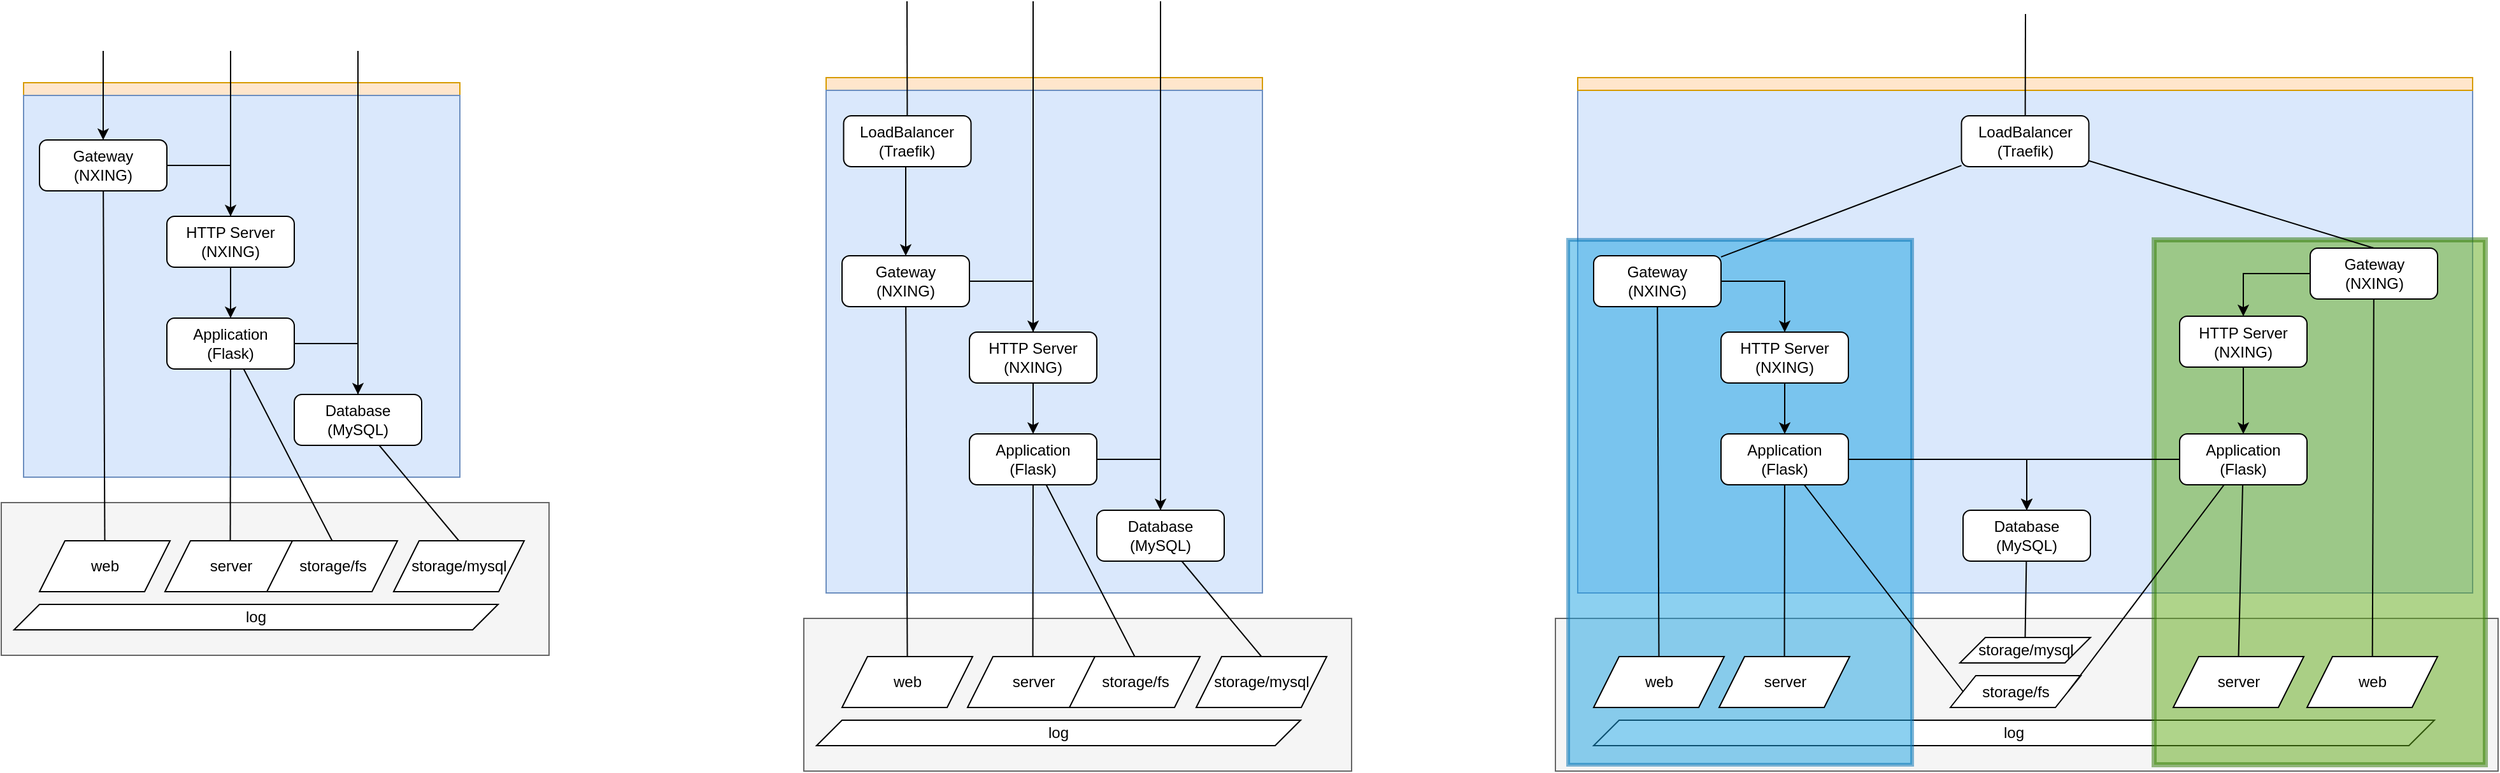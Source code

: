 <mxfile version="13.6.6" type="device"><diagram id="gLfV9lPOMajxuoHHyN8n" name="environments"><mxGraphModel dx="2253" dy="1290" grid="1" gridSize="10" guides="1" tooltips="1" connect="1" arrows="1" fold="1" page="1" pageScale="1" pageWidth="827" pageHeight="1169" math="0" shadow="0"><root><mxCell id="jASWVrQGsSCZMnNn3mIj-0"/><mxCell id="jASWVrQGsSCZMnNn3mIj-1" parent="jASWVrQGsSCZMnNn3mIj-0"/><mxCell id="iIaaPSiet09uQSLY1xnX-24" value="" style="rounded=0;whiteSpace=wrap;html=1;fillColor=#f5f5f5;strokeColor=#666666;fontColor=#333333;" vertex="1" parent="jASWVrQGsSCZMnNn3mIj-1"><mxGeometry x="1300" y="645" width="740" height="120" as="geometry"/></mxCell><mxCell id="iIaaPSiet09uQSLY1xnX-43" value="log" style="shape=parallelogram;perimeter=parallelogramPerimeter;whiteSpace=wrap;html=1;fixedSize=1;" vertex="1" parent="jASWVrQGsSCZMnNn3mIj-1"><mxGeometry x="1330" y="725" width="660" height="20" as="geometry"/></mxCell><mxCell id="iIaaPSiet09uQSLY1xnX-26" value="" style="rounded=0;whiteSpace=wrap;html=1;fillColor=#dae8fc;strokeColor=#6c8ebf;" vertex="1" parent="jASWVrQGsSCZMnNn3mIj-1"><mxGeometry x="1317.5" y="230" width="702.5" height="395" as="geometry"/></mxCell><mxCell id="iIaaPSiet09uQSLY1xnX-60" value="" style="rounded=0;whiteSpace=wrap;html=1;strokeColor=#006EAF;fontColor=#ffffff;strokeWidth=3;fillColor=#1ba1e2;opacity=50;" vertex="1" parent="jASWVrQGsSCZMnNn3mIj-1"><mxGeometry x="1310" y="347.5" width="270" height="412.5" as="geometry"/></mxCell><mxCell id="iIaaPSiet09uQSLY1xnX-61" value="" style="rounded=0;whiteSpace=wrap;html=1;strokeColor=#2D7600;fontColor=#ffffff;strokeWidth=4;fillColor=#60a917;opacity=50;" vertex="1" parent="jASWVrQGsSCZMnNn3mIj-1"><mxGeometry x="1770" y="347.5" width="260" height="412.5" as="geometry"/></mxCell><mxCell id="W70JOH6oxcpavoGEH852-32" value="" style="rounded=0;whiteSpace=wrap;html=1;fillColor=#f5f5f5;strokeColor=#666666;fontColor=#333333;" vertex="1" parent="jASWVrQGsSCZMnNn3mIj-1"><mxGeometry x="80" y="554" width="430" height="120" as="geometry"/></mxCell><mxCell id="W70JOH6oxcpavoGEH852-29" value="" style="rounded=0;whiteSpace=wrap;html=1;fillColor=#ffe6cc;strokeColor=#d79b00;" vertex="1" parent="jASWVrQGsSCZMnNn3mIj-1"><mxGeometry x="97.5" y="224" width="342.5" height="10" as="geometry"/></mxCell><mxCell id="W70JOH6oxcpavoGEH852-28" value="" style="rounded=0;whiteSpace=wrap;html=1;fillColor=#dae8fc;strokeColor=#6c8ebf;" vertex="1" parent="jASWVrQGsSCZMnNn3mIj-1"><mxGeometry x="97.5" y="234" width="342.5" height="300" as="geometry"/></mxCell><mxCell id="W70JOH6oxcpavoGEH852-23" style="edgeStyle=orthogonalEdgeStyle;rounded=0;orthogonalLoop=1;jettySize=auto;html=1;entryX=0.25;entryY=1;entryDx=0;entryDy=0;startArrow=classic;startFill=1;endArrow=none;endFill=0;" edge="1" parent="jASWVrQGsSCZMnNn3mIj-1" source="W70JOH6oxcpavoGEH852-15"><mxGeometry relative="1" as="geometry"><mxPoint x="160" y="199" as="targetPoint"/></mxGeometry></mxCell><mxCell id="W70JOH6oxcpavoGEH852-24" style="edgeStyle=orthogonalEdgeStyle;rounded=0;orthogonalLoop=1;jettySize=auto;html=1;entryX=0.5;entryY=0;entryDx=0;entryDy=0;exitX=1;exitY=0.5;exitDx=0;exitDy=0;endArrow=classic;endFill=1;" edge="1" parent="jASWVrQGsSCZMnNn3mIj-1" source="W70JOH6oxcpavoGEH852-15" target="W70JOH6oxcpavoGEH852-16"><mxGeometry relative="1" as="geometry"/></mxCell><mxCell id="W70JOH6oxcpavoGEH852-40" style="edgeStyle=none;rounded=0;orthogonalLoop=1;jettySize=auto;html=1;entryX=0.5;entryY=0;entryDx=0;entryDy=0;startArrow=none;startFill=0;endArrow=none;endFill=0;" edge="1" parent="jASWVrQGsSCZMnNn3mIj-1" source="W70JOH6oxcpavoGEH852-15" target="W70JOH6oxcpavoGEH852-25"><mxGeometry relative="1" as="geometry"/></mxCell><mxCell id="W70JOH6oxcpavoGEH852-15" value="Gateway&lt;br&gt;(NXING)" style="rounded=1;whiteSpace=wrap;html=1;" vertex="1" parent="jASWVrQGsSCZMnNn3mIj-1"><mxGeometry x="110" y="269" width="100" height="40" as="geometry"/></mxCell><mxCell id="W70JOH6oxcpavoGEH852-21" style="edgeStyle=orthogonalEdgeStyle;rounded=0;orthogonalLoop=1;jettySize=auto;html=1;endArrow=none;endFill=0;" edge="1" parent="jASWVrQGsSCZMnNn3mIj-1" source="W70JOH6oxcpavoGEH852-16"><mxGeometry relative="1" as="geometry"><mxPoint x="260" y="199" as="targetPoint"/></mxGeometry></mxCell><mxCell id="W70JOH6oxcpavoGEH852-16" value="HTTP Server&lt;br&gt;(NXING)" style="rounded=1;whiteSpace=wrap;html=1;" vertex="1" parent="jASWVrQGsSCZMnNn3mIj-1"><mxGeometry x="210" y="329" width="100" height="40" as="geometry"/></mxCell><mxCell id="W70JOH6oxcpavoGEH852-19" style="edgeStyle=orthogonalEdgeStyle;rounded=0;orthogonalLoop=1;jettySize=auto;html=1;exitX=1;exitY=0.5;exitDx=0;exitDy=0;" edge="1" parent="jASWVrQGsSCZMnNn3mIj-1" source="W70JOH6oxcpavoGEH852-17" target="W70JOH6oxcpavoGEH852-18"><mxGeometry relative="1" as="geometry"/></mxCell><mxCell id="W70JOH6oxcpavoGEH852-22" style="edgeStyle=orthogonalEdgeStyle;rounded=0;orthogonalLoop=1;jettySize=auto;html=1;startArrow=classic;startFill=1;endArrow=none;endFill=0;" edge="1" parent="jASWVrQGsSCZMnNn3mIj-1" source="W70JOH6oxcpavoGEH852-17" target="W70JOH6oxcpavoGEH852-16"><mxGeometry relative="1" as="geometry"/></mxCell><mxCell id="W70JOH6oxcpavoGEH852-41" style="edgeStyle=none;rounded=0;orthogonalLoop=1;jettySize=auto;html=1;startArrow=none;startFill=0;endArrow=none;endFill=0;" edge="1" parent="jASWVrQGsSCZMnNn3mIj-1" source="W70JOH6oxcpavoGEH852-17" target="W70JOH6oxcpavoGEH852-26"><mxGeometry relative="1" as="geometry"/></mxCell><mxCell id="W70JOH6oxcpavoGEH852-42" style="edgeStyle=none;rounded=0;orthogonalLoop=1;jettySize=auto;html=1;entryX=0.5;entryY=0;entryDx=0;entryDy=0;startArrow=none;startFill=0;endArrow=none;endFill=0;" edge="1" parent="jASWVrQGsSCZMnNn3mIj-1" source="W70JOH6oxcpavoGEH852-17" target="W70JOH6oxcpavoGEH852-31"><mxGeometry relative="1" as="geometry"/></mxCell><mxCell id="W70JOH6oxcpavoGEH852-17" value="Application&lt;br&gt;(Flask)" style="rounded=1;whiteSpace=wrap;html=1;" vertex="1" parent="jASWVrQGsSCZMnNn3mIj-1"><mxGeometry x="210" y="409" width="100" height="40" as="geometry"/></mxCell><mxCell id="W70JOH6oxcpavoGEH852-20" style="edgeStyle=orthogonalEdgeStyle;rounded=0;orthogonalLoop=1;jettySize=auto;html=1;entryX=0.75;entryY=1;entryDx=0;entryDy=0;endArrow=none;endFill=0;" edge="1" parent="jASWVrQGsSCZMnNn3mIj-1" source="W70JOH6oxcpavoGEH852-18"><mxGeometry relative="1" as="geometry"><mxPoint x="360" y="199" as="targetPoint"/></mxGeometry></mxCell><mxCell id="W70JOH6oxcpavoGEH852-43" style="edgeStyle=none;rounded=0;orthogonalLoop=1;jettySize=auto;html=1;entryX=0.5;entryY=0;entryDx=0;entryDy=0;startArrow=none;startFill=0;endArrow=none;endFill=0;" edge="1" parent="jASWVrQGsSCZMnNn3mIj-1" source="W70JOH6oxcpavoGEH852-18" target="W70JOH6oxcpavoGEH852-39"><mxGeometry relative="1" as="geometry"/></mxCell><mxCell id="W70JOH6oxcpavoGEH852-18" value="Database&lt;br&gt;(MySQL)" style="rounded=1;whiteSpace=wrap;html=1;" vertex="1" parent="jASWVrQGsSCZMnNn3mIj-1"><mxGeometry x="310" y="469" width="100" height="40" as="geometry"/></mxCell><mxCell id="W70JOH6oxcpavoGEH852-25" value="web" style="shape=parallelogram;perimeter=parallelogramPerimeter;whiteSpace=wrap;html=1;fixedSize=1;" vertex="1" parent="jASWVrQGsSCZMnNn3mIj-1"><mxGeometry x="110" y="584" width="102.5" height="40" as="geometry"/></mxCell><mxCell id="W70JOH6oxcpavoGEH852-26" value="server" style="shape=parallelogram;perimeter=parallelogramPerimeter;whiteSpace=wrap;html=1;fixedSize=1;" vertex="1" parent="jASWVrQGsSCZMnNn3mIj-1"><mxGeometry x="208.5" y="584" width="102.5" height="40" as="geometry"/></mxCell><mxCell id="W70JOH6oxcpavoGEH852-30" value="log" style="shape=parallelogram;perimeter=parallelogramPerimeter;whiteSpace=wrap;html=1;fixedSize=1;" vertex="1" parent="jASWVrQGsSCZMnNn3mIj-1"><mxGeometry x="90" y="634" width="380" height="20" as="geometry"/></mxCell><mxCell id="W70JOH6oxcpavoGEH852-31" value="storage/fs" style="shape=parallelogram;perimeter=parallelogramPerimeter;whiteSpace=wrap;html=1;fixedSize=1;" vertex="1" parent="jASWVrQGsSCZMnNn3mIj-1"><mxGeometry x="288.5" y="584" width="102.5" height="40" as="geometry"/></mxCell><mxCell id="W70JOH6oxcpavoGEH852-39" value="storage/mysql" style="shape=parallelogram;perimeter=parallelogramPerimeter;whiteSpace=wrap;html=1;fixedSize=1;" vertex="1" parent="jASWVrQGsSCZMnNn3mIj-1"><mxGeometry x="388" y="584" width="102.5" height="40" as="geometry"/></mxCell><mxCell id="iIaaPSiet09uQSLY1xnX-0" value="" style="rounded=0;whiteSpace=wrap;html=1;fillColor=#f5f5f5;strokeColor=#666666;fontColor=#333333;" vertex="1" parent="jASWVrQGsSCZMnNn3mIj-1"><mxGeometry x="710" y="645" width="430" height="120" as="geometry"/></mxCell><mxCell id="iIaaPSiet09uQSLY1xnX-1" value="" style="rounded=0;whiteSpace=wrap;html=1;fillColor=#ffe6cc;strokeColor=#d79b00;" vertex="1" parent="jASWVrQGsSCZMnNn3mIj-1"><mxGeometry x="727.5" y="220" width="342.5" height="10" as="geometry"/></mxCell><mxCell id="iIaaPSiet09uQSLY1xnX-2" value="" style="rounded=0;whiteSpace=wrap;html=1;fillColor=#dae8fc;strokeColor=#6c8ebf;" vertex="1" parent="jASWVrQGsSCZMnNn3mIj-1"><mxGeometry x="727.5" y="230" width="342.5" height="395" as="geometry"/></mxCell><mxCell id="iIaaPSiet09uQSLY1xnX-3" style="edgeStyle=orthogonalEdgeStyle;rounded=0;orthogonalLoop=1;jettySize=auto;html=1;entryX=0.25;entryY=1;entryDx=0;entryDy=0;startArrow=classic;startFill=1;endArrow=none;endFill=0;" edge="1" parent="jASWVrQGsSCZMnNn3mIj-1" source="iIaaPSiet09uQSLY1xnX-6"><mxGeometry relative="1" as="geometry"><mxPoint x="790" y="290" as="targetPoint"/></mxGeometry></mxCell><mxCell id="iIaaPSiet09uQSLY1xnX-4" style="edgeStyle=orthogonalEdgeStyle;rounded=0;orthogonalLoop=1;jettySize=auto;html=1;entryX=0.5;entryY=0;entryDx=0;entryDy=0;exitX=1;exitY=0.5;exitDx=0;exitDy=0;endArrow=classic;endFill=1;" edge="1" parent="jASWVrQGsSCZMnNn3mIj-1" source="iIaaPSiet09uQSLY1xnX-6" target="iIaaPSiet09uQSLY1xnX-8"><mxGeometry relative="1" as="geometry"/></mxCell><mxCell id="iIaaPSiet09uQSLY1xnX-5" style="edgeStyle=none;rounded=0;orthogonalLoop=1;jettySize=auto;html=1;entryX=0.5;entryY=0;entryDx=0;entryDy=0;startArrow=none;startFill=0;endArrow=none;endFill=0;" edge="1" parent="jASWVrQGsSCZMnNn3mIj-1" source="iIaaPSiet09uQSLY1xnX-6" target="iIaaPSiet09uQSLY1xnX-17"><mxGeometry relative="1" as="geometry"/></mxCell><mxCell id="iIaaPSiet09uQSLY1xnX-6" value="Gateway&lt;br&gt;(NXING)" style="rounded=1;whiteSpace=wrap;html=1;" vertex="1" parent="jASWVrQGsSCZMnNn3mIj-1"><mxGeometry x="740" y="360" width="100" height="40" as="geometry"/></mxCell><mxCell id="iIaaPSiet09uQSLY1xnX-7" style="edgeStyle=orthogonalEdgeStyle;rounded=0;orthogonalLoop=1;jettySize=auto;html=1;endArrow=none;endFill=0;" edge="1" parent="jASWVrQGsSCZMnNn3mIj-1" source="iIaaPSiet09uQSLY1xnX-8"><mxGeometry relative="1" as="geometry"><mxPoint x="890" y="160" as="targetPoint"/></mxGeometry></mxCell><mxCell id="iIaaPSiet09uQSLY1xnX-8" value="HTTP Server&lt;br&gt;(NXING)" style="rounded=1;whiteSpace=wrap;html=1;" vertex="1" parent="jASWVrQGsSCZMnNn3mIj-1"><mxGeometry x="840" y="420" width="100" height="40" as="geometry"/></mxCell><mxCell id="iIaaPSiet09uQSLY1xnX-9" style="edgeStyle=orthogonalEdgeStyle;rounded=0;orthogonalLoop=1;jettySize=auto;html=1;exitX=1;exitY=0.5;exitDx=0;exitDy=0;" edge="1" parent="jASWVrQGsSCZMnNn3mIj-1" source="iIaaPSiet09uQSLY1xnX-13" target="iIaaPSiet09uQSLY1xnX-16"><mxGeometry relative="1" as="geometry"/></mxCell><mxCell id="iIaaPSiet09uQSLY1xnX-10" style="edgeStyle=orthogonalEdgeStyle;rounded=0;orthogonalLoop=1;jettySize=auto;html=1;startArrow=classic;startFill=1;endArrow=none;endFill=0;" edge="1" parent="jASWVrQGsSCZMnNn3mIj-1" source="iIaaPSiet09uQSLY1xnX-13" target="iIaaPSiet09uQSLY1xnX-8"><mxGeometry relative="1" as="geometry"/></mxCell><mxCell id="iIaaPSiet09uQSLY1xnX-11" style="edgeStyle=none;rounded=0;orthogonalLoop=1;jettySize=auto;html=1;startArrow=none;startFill=0;endArrow=none;endFill=0;" edge="1" parent="jASWVrQGsSCZMnNn3mIj-1" source="iIaaPSiet09uQSLY1xnX-13" target="iIaaPSiet09uQSLY1xnX-18"><mxGeometry relative="1" as="geometry"/></mxCell><mxCell id="iIaaPSiet09uQSLY1xnX-12" style="edgeStyle=none;rounded=0;orthogonalLoop=1;jettySize=auto;html=1;entryX=0.5;entryY=0;entryDx=0;entryDy=0;startArrow=none;startFill=0;endArrow=none;endFill=0;" edge="1" parent="jASWVrQGsSCZMnNn3mIj-1" source="iIaaPSiet09uQSLY1xnX-13" target="iIaaPSiet09uQSLY1xnX-20"><mxGeometry relative="1" as="geometry"/></mxCell><mxCell id="iIaaPSiet09uQSLY1xnX-13" value="Application&lt;br&gt;(Flask)" style="rounded=1;whiteSpace=wrap;html=1;" vertex="1" parent="jASWVrQGsSCZMnNn3mIj-1"><mxGeometry x="840" y="500" width="100" height="40" as="geometry"/></mxCell><mxCell id="iIaaPSiet09uQSLY1xnX-14" style="edgeStyle=orthogonalEdgeStyle;rounded=0;orthogonalLoop=1;jettySize=auto;html=1;endArrow=none;endFill=0;" edge="1" parent="jASWVrQGsSCZMnNn3mIj-1" source="iIaaPSiet09uQSLY1xnX-16"><mxGeometry relative="1" as="geometry"><mxPoint x="990" y="160" as="targetPoint"/></mxGeometry></mxCell><mxCell id="iIaaPSiet09uQSLY1xnX-15" style="edgeStyle=none;rounded=0;orthogonalLoop=1;jettySize=auto;html=1;entryX=0.5;entryY=0;entryDx=0;entryDy=0;startArrow=none;startFill=0;endArrow=none;endFill=0;" edge="1" parent="jASWVrQGsSCZMnNn3mIj-1" source="iIaaPSiet09uQSLY1xnX-16" target="iIaaPSiet09uQSLY1xnX-21"><mxGeometry relative="1" as="geometry"/></mxCell><mxCell id="iIaaPSiet09uQSLY1xnX-16" value="Database&lt;br&gt;(MySQL)" style="rounded=1;whiteSpace=wrap;html=1;" vertex="1" parent="jASWVrQGsSCZMnNn3mIj-1"><mxGeometry x="940" y="560" width="100" height="40" as="geometry"/></mxCell><mxCell id="iIaaPSiet09uQSLY1xnX-17" value="web" style="shape=parallelogram;perimeter=parallelogramPerimeter;whiteSpace=wrap;html=1;fixedSize=1;" vertex="1" parent="jASWVrQGsSCZMnNn3mIj-1"><mxGeometry x="740" y="675" width="102.5" height="40" as="geometry"/></mxCell><mxCell id="iIaaPSiet09uQSLY1xnX-18" value="server" style="shape=parallelogram;perimeter=parallelogramPerimeter;whiteSpace=wrap;html=1;fixedSize=1;" vertex="1" parent="jASWVrQGsSCZMnNn3mIj-1"><mxGeometry x="838.5" y="675" width="102.5" height="40" as="geometry"/></mxCell><mxCell id="iIaaPSiet09uQSLY1xnX-19" value="log" style="shape=parallelogram;perimeter=parallelogramPerimeter;whiteSpace=wrap;html=1;fixedSize=1;" vertex="1" parent="jASWVrQGsSCZMnNn3mIj-1"><mxGeometry x="720" y="725" width="380" height="20" as="geometry"/></mxCell><mxCell id="iIaaPSiet09uQSLY1xnX-20" value="storage/fs" style="shape=parallelogram;perimeter=parallelogramPerimeter;whiteSpace=wrap;html=1;fixedSize=1;" vertex="1" parent="jASWVrQGsSCZMnNn3mIj-1"><mxGeometry x="918.5" y="675" width="102.5" height="40" as="geometry"/></mxCell><mxCell id="iIaaPSiet09uQSLY1xnX-21" value="storage/mysql" style="shape=parallelogram;perimeter=parallelogramPerimeter;whiteSpace=wrap;html=1;fixedSize=1;" vertex="1" parent="jASWVrQGsSCZMnNn3mIj-1"><mxGeometry x="1018" y="675" width="102.5" height="40" as="geometry"/></mxCell><mxCell id="iIaaPSiet09uQSLY1xnX-23" style="edgeStyle=none;rounded=0;orthogonalLoop=1;jettySize=auto;html=1;startArrow=none;startFill=0;endArrow=none;endFill=0;" edge="1" parent="jASWVrQGsSCZMnNn3mIj-1" source="iIaaPSiet09uQSLY1xnX-22"><mxGeometry relative="1" as="geometry"><mxPoint x="791" y="160" as="targetPoint"/></mxGeometry></mxCell><mxCell id="iIaaPSiet09uQSLY1xnX-22" value="LoadBalancer&lt;br&gt;(Traefik)" style="rounded=1;whiteSpace=wrap;html=1;" vertex="1" parent="jASWVrQGsSCZMnNn3mIj-1"><mxGeometry x="741.25" y="250" width="100" height="40" as="geometry"/></mxCell><mxCell id="iIaaPSiet09uQSLY1xnX-25" value="" style="rounded=0;whiteSpace=wrap;html=1;fillColor=#ffe6cc;strokeColor=#d79b00;" vertex="1" parent="jASWVrQGsSCZMnNn3mIj-1"><mxGeometry x="1317.5" y="220" width="702.5" height="10" as="geometry"/></mxCell><mxCell id="iIaaPSiet09uQSLY1xnX-27" style="rounded=0;orthogonalLoop=1;jettySize=auto;html=1;startArrow=none;startFill=0;endArrow=none;endFill=0;" edge="1" parent="jASWVrQGsSCZMnNn3mIj-1" source="iIaaPSiet09uQSLY1xnX-30" target="iIaaPSiet09uQSLY1xnX-47"><mxGeometry relative="1" as="geometry"><mxPoint x="1380" y="290" as="targetPoint"/></mxGeometry></mxCell><mxCell id="iIaaPSiet09uQSLY1xnX-28" style="edgeStyle=orthogonalEdgeStyle;rounded=0;orthogonalLoop=1;jettySize=auto;html=1;entryX=0.5;entryY=0;entryDx=0;entryDy=0;exitX=1;exitY=0.5;exitDx=0;exitDy=0;endArrow=classic;endFill=1;" edge="1" parent="jASWVrQGsSCZMnNn3mIj-1" source="iIaaPSiet09uQSLY1xnX-30" target="iIaaPSiet09uQSLY1xnX-32"><mxGeometry relative="1" as="geometry"/></mxCell><mxCell id="iIaaPSiet09uQSLY1xnX-29" style="edgeStyle=none;rounded=0;orthogonalLoop=1;jettySize=auto;html=1;entryX=0.5;entryY=0;entryDx=0;entryDy=0;startArrow=none;startFill=0;endArrow=none;endFill=0;" edge="1" parent="jASWVrQGsSCZMnNn3mIj-1" source="iIaaPSiet09uQSLY1xnX-30" target="iIaaPSiet09uQSLY1xnX-41"><mxGeometry relative="1" as="geometry"/></mxCell><mxCell id="iIaaPSiet09uQSLY1xnX-30" value="Gateway&lt;br&gt;(NXING)" style="rounded=1;whiteSpace=wrap;html=1;" vertex="1" parent="jASWVrQGsSCZMnNn3mIj-1"><mxGeometry x="1330" y="360" width="100" height="40" as="geometry"/></mxCell><mxCell id="iIaaPSiet09uQSLY1xnX-32" value="HTTP Server&lt;br&gt;(NXING)" style="rounded=1;whiteSpace=wrap;html=1;" vertex="1" parent="jASWVrQGsSCZMnNn3mIj-1"><mxGeometry x="1430" y="420" width="100" height="40" as="geometry"/></mxCell><mxCell id="iIaaPSiet09uQSLY1xnX-33" style="edgeStyle=orthogonalEdgeStyle;rounded=0;orthogonalLoop=1;jettySize=auto;html=1;exitX=1;exitY=0.5;exitDx=0;exitDy=0;" edge="1" parent="jASWVrQGsSCZMnNn3mIj-1" source="iIaaPSiet09uQSLY1xnX-37" target="iIaaPSiet09uQSLY1xnX-40"><mxGeometry relative="1" as="geometry"/></mxCell><mxCell id="iIaaPSiet09uQSLY1xnX-34" style="edgeStyle=orthogonalEdgeStyle;rounded=0;orthogonalLoop=1;jettySize=auto;html=1;startArrow=classic;startFill=1;endArrow=none;endFill=0;" edge="1" parent="jASWVrQGsSCZMnNn3mIj-1" source="iIaaPSiet09uQSLY1xnX-37" target="iIaaPSiet09uQSLY1xnX-32"><mxGeometry relative="1" as="geometry"/></mxCell><mxCell id="iIaaPSiet09uQSLY1xnX-35" style="edgeStyle=none;rounded=0;orthogonalLoop=1;jettySize=auto;html=1;startArrow=none;startFill=0;endArrow=none;endFill=0;" edge="1" parent="jASWVrQGsSCZMnNn3mIj-1" source="iIaaPSiet09uQSLY1xnX-37" target="iIaaPSiet09uQSLY1xnX-42"><mxGeometry relative="1" as="geometry"/></mxCell><mxCell id="iIaaPSiet09uQSLY1xnX-36" style="edgeStyle=none;rounded=0;orthogonalLoop=1;jettySize=auto;html=1;entryX=0;entryY=0.5;entryDx=0;entryDy=0;startArrow=none;startFill=0;endArrow=none;endFill=0;" edge="1" parent="jASWVrQGsSCZMnNn3mIj-1" source="iIaaPSiet09uQSLY1xnX-37" target="iIaaPSiet09uQSLY1xnX-44"><mxGeometry relative="1" as="geometry"/></mxCell><mxCell id="iIaaPSiet09uQSLY1xnX-37" value="Application&lt;br&gt;(Flask)" style="rounded=1;whiteSpace=wrap;html=1;" vertex="1" parent="jASWVrQGsSCZMnNn3mIj-1"><mxGeometry x="1430" y="500" width="100" height="40" as="geometry"/></mxCell><mxCell id="iIaaPSiet09uQSLY1xnX-39" style="edgeStyle=none;rounded=0;orthogonalLoop=1;jettySize=auto;html=1;entryX=0.5;entryY=0;entryDx=0;entryDy=0;startArrow=none;startFill=0;endArrow=none;endFill=0;" edge="1" parent="jASWVrQGsSCZMnNn3mIj-1" source="iIaaPSiet09uQSLY1xnX-40" target="iIaaPSiet09uQSLY1xnX-45"><mxGeometry relative="1" as="geometry"/></mxCell><mxCell id="iIaaPSiet09uQSLY1xnX-40" value="Database&lt;br&gt;(MySQL)" style="rounded=1;whiteSpace=wrap;html=1;" vertex="1" parent="jASWVrQGsSCZMnNn3mIj-1"><mxGeometry x="1620" y="560" width="100" height="40" as="geometry"/></mxCell><mxCell id="iIaaPSiet09uQSLY1xnX-41" value="web" style="shape=parallelogram;perimeter=parallelogramPerimeter;whiteSpace=wrap;html=1;fixedSize=1;" vertex="1" parent="jASWVrQGsSCZMnNn3mIj-1"><mxGeometry x="1330" y="675" width="102.5" height="40" as="geometry"/></mxCell><mxCell id="iIaaPSiet09uQSLY1xnX-42" value="server" style="shape=parallelogram;perimeter=parallelogramPerimeter;whiteSpace=wrap;html=1;fixedSize=1;" vertex="1" parent="jASWVrQGsSCZMnNn3mIj-1"><mxGeometry x="1428.5" y="675" width="102.5" height="40" as="geometry"/></mxCell><mxCell id="iIaaPSiet09uQSLY1xnX-44" value="storage/fs" style="shape=parallelogram;perimeter=parallelogramPerimeter;whiteSpace=wrap;html=1;fixedSize=1;" vertex="1" parent="jASWVrQGsSCZMnNn3mIj-1"><mxGeometry x="1610" y="690" width="102.5" height="25" as="geometry"/></mxCell><mxCell id="iIaaPSiet09uQSLY1xnX-45" value="storage/mysql" style="shape=parallelogram;perimeter=parallelogramPerimeter;whiteSpace=wrap;html=1;fixedSize=1;" vertex="1" parent="jASWVrQGsSCZMnNn3mIj-1"><mxGeometry x="1617.5" y="660" width="102.5" height="20" as="geometry"/></mxCell><mxCell id="iIaaPSiet09uQSLY1xnX-46" style="edgeStyle=none;rounded=0;orthogonalLoop=1;jettySize=auto;html=1;startArrow=none;startFill=0;endArrow=none;endFill=0;" edge="1" parent="jASWVrQGsSCZMnNn3mIj-1" source="iIaaPSiet09uQSLY1xnX-47"><mxGeometry relative="1" as="geometry"><mxPoint x="1669" y="170" as="targetPoint"/></mxGeometry></mxCell><mxCell id="iIaaPSiet09uQSLY1xnX-59" style="edgeStyle=none;rounded=0;orthogonalLoop=1;jettySize=auto;html=1;entryX=0.5;entryY=0;entryDx=0;entryDy=0;startArrow=none;startFill=0;endArrow=none;endFill=0;" edge="1" parent="jASWVrQGsSCZMnNn3mIj-1" source="iIaaPSiet09uQSLY1xnX-47" target="iIaaPSiet09uQSLY1xnX-52"><mxGeometry relative="1" as="geometry"/></mxCell><mxCell id="iIaaPSiet09uQSLY1xnX-47" value="LoadBalancer&lt;br&gt;(Traefik)" style="rounded=1;whiteSpace=wrap;html=1;" vertex="1" parent="jASWVrQGsSCZMnNn3mIj-1"><mxGeometry x="1618.75" y="250" width="100" height="40" as="geometry"/></mxCell><mxCell id="iIaaPSiet09uQSLY1xnX-49" style="edgeStyle=orthogonalEdgeStyle;rounded=0;orthogonalLoop=1;jettySize=auto;html=1;entryX=0.5;entryY=0;entryDx=0;entryDy=0;startArrow=none;startFill=0;endArrow=classic;endFill=1;" edge="1" parent="jASWVrQGsSCZMnNn3mIj-1" source="iIaaPSiet09uQSLY1xnX-48" target="iIaaPSiet09uQSLY1xnX-40"><mxGeometry relative="1" as="geometry"/></mxCell><mxCell id="iIaaPSiet09uQSLY1xnX-56" style="rounded=0;orthogonalLoop=1;jettySize=auto;html=1;entryX=1;entryY=0.5;entryDx=0;entryDy=0;startArrow=none;startFill=0;endArrow=none;endFill=0;" edge="1" parent="jASWVrQGsSCZMnNn3mIj-1" source="iIaaPSiet09uQSLY1xnX-48" target="iIaaPSiet09uQSLY1xnX-44"><mxGeometry relative="1" as="geometry"/></mxCell><mxCell id="iIaaPSiet09uQSLY1xnX-57" style="edgeStyle=none;rounded=0;orthogonalLoop=1;jettySize=auto;html=1;entryX=0.5;entryY=0;entryDx=0;entryDy=0;startArrow=none;startFill=0;endArrow=none;endFill=0;" edge="1" parent="jASWVrQGsSCZMnNn3mIj-1" source="iIaaPSiet09uQSLY1xnX-48" target="iIaaPSiet09uQSLY1xnX-54"><mxGeometry relative="1" as="geometry"/></mxCell><mxCell id="iIaaPSiet09uQSLY1xnX-48" value="Application&lt;br&gt;(Flask)" style="rounded=1;whiteSpace=wrap;html=1;" vertex="1" parent="jASWVrQGsSCZMnNn3mIj-1"><mxGeometry x="1790" y="500" width="100" height="40" as="geometry"/></mxCell><mxCell id="iIaaPSiet09uQSLY1xnX-51" style="edgeStyle=orthogonalEdgeStyle;rounded=0;orthogonalLoop=1;jettySize=auto;html=1;startArrow=none;startFill=0;endArrow=classic;endFill=1;" edge="1" parent="jASWVrQGsSCZMnNn3mIj-1" source="iIaaPSiet09uQSLY1xnX-50" target="iIaaPSiet09uQSLY1xnX-48"><mxGeometry relative="1" as="geometry"/></mxCell><mxCell id="iIaaPSiet09uQSLY1xnX-50" value="HTTP Server&lt;br&gt;(NXING)" style="rounded=1;whiteSpace=wrap;html=1;" vertex="1" parent="jASWVrQGsSCZMnNn3mIj-1"><mxGeometry x="1790" y="407.5" width="100" height="40" as="geometry"/></mxCell><mxCell id="iIaaPSiet09uQSLY1xnX-53" style="edgeStyle=orthogonalEdgeStyle;rounded=0;orthogonalLoop=1;jettySize=auto;html=1;entryX=0.5;entryY=0;entryDx=0;entryDy=0;startArrow=none;startFill=0;endArrow=classic;endFill=1;" edge="1" parent="jASWVrQGsSCZMnNn3mIj-1" source="iIaaPSiet09uQSLY1xnX-52" target="iIaaPSiet09uQSLY1xnX-50"><mxGeometry relative="1" as="geometry"/></mxCell><mxCell id="iIaaPSiet09uQSLY1xnX-58" style="edgeStyle=none;rounded=0;orthogonalLoop=1;jettySize=auto;html=1;startArrow=none;startFill=0;endArrow=none;endFill=0;" edge="1" parent="jASWVrQGsSCZMnNn3mIj-1" source="iIaaPSiet09uQSLY1xnX-52" target="iIaaPSiet09uQSLY1xnX-55"><mxGeometry relative="1" as="geometry"/></mxCell><mxCell id="iIaaPSiet09uQSLY1xnX-52" value="Gateway&lt;br&gt;(NXING)" style="rounded=1;whiteSpace=wrap;html=1;" vertex="1" parent="jASWVrQGsSCZMnNn3mIj-1"><mxGeometry x="1892.5" y="354" width="100" height="40" as="geometry"/></mxCell><mxCell id="iIaaPSiet09uQSLY1xnX-54" value="server" style="shape=parallelogram;perimeter=parallelogramPerimeter;whiteSpace=wrap;html=1;fixedSize=1;" vertex="1" parent="jASWVrQGsSCZMnNn3mIj-1"><mxGeometry x="1785" y="675" width="102.5" height="40" as="geometry"/></mxCell><mxCell id="iIaaPSiet09uQSLY1xnX-55" value="web" style="shape=parallelogram;perimeter=parallelogramPerimeter;whiteSpace=wrap;html=1;fixedSize=1;" vertex="1" parent="jASWVrQGsSCZMnNn3mIj-1"><mxGeometry x="1890" y="675" width="102.5" height="40" as="geometry"/></mxCell></root></mxGraphModel></diagram></mxfile>